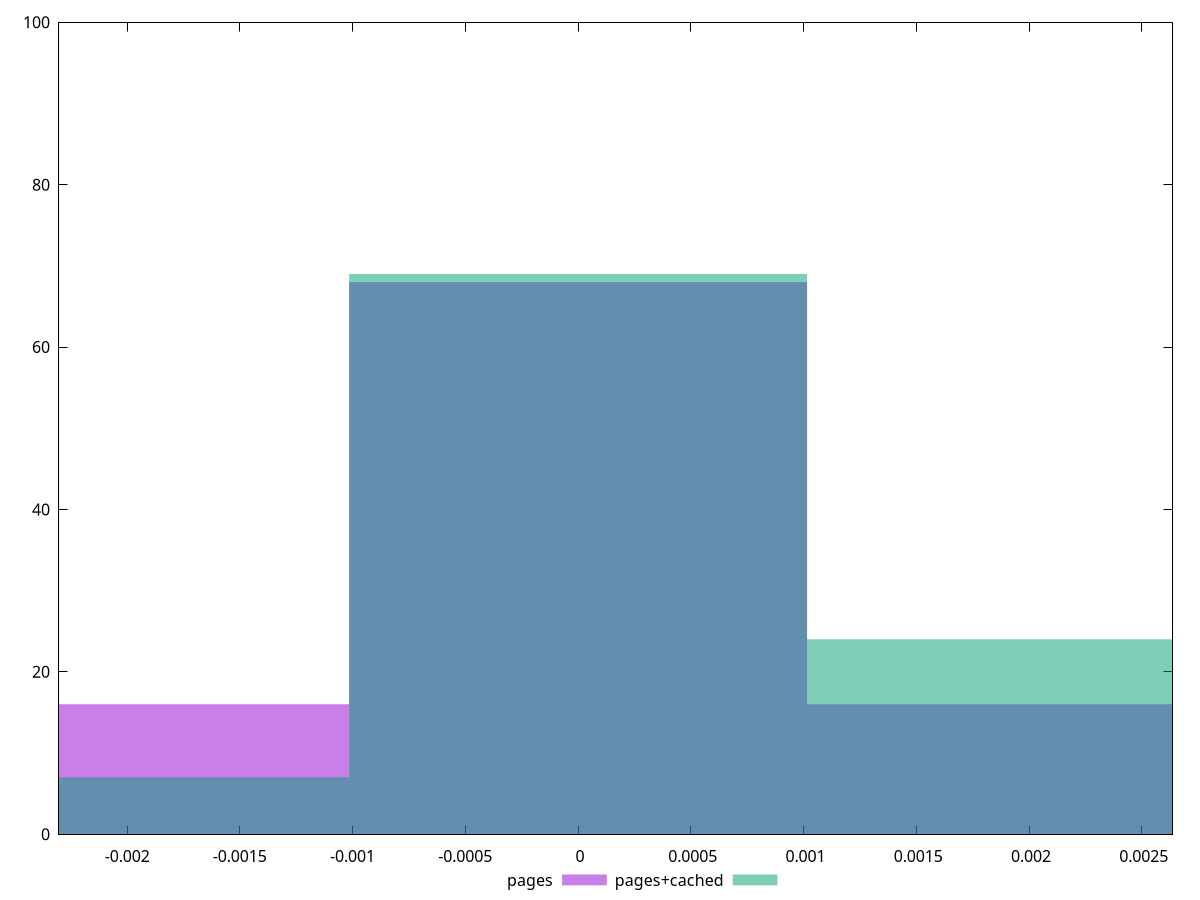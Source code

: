 reset

$pages <<EOF
0 68
0.0020310125062138877 16
-0.0020310125062138877 16
EOF

$pagesCached <<EOF
0.0020310125062138877 24
0 69
-0.0020310125062138877 7
EOF

set key outside below
set boxwidth 0.0020310125062138877
set xrange [-0.002302171884089119:0.0026362597634989465]
set yrange [0:100]
set trange [0:100]
set style fill transparent solid 0.5 noborder
set terminal svg size 640, 500 enhanced background rgb 'white'
set output "report_00013_2021-02-09T12-04-24.940Z/meta/pScore-difference/comparison/histogram/0_vs_1.svg"

plot $pages title "pages" with boxes, \
     $pagesCached title "pages+cached" with boxes

reset
